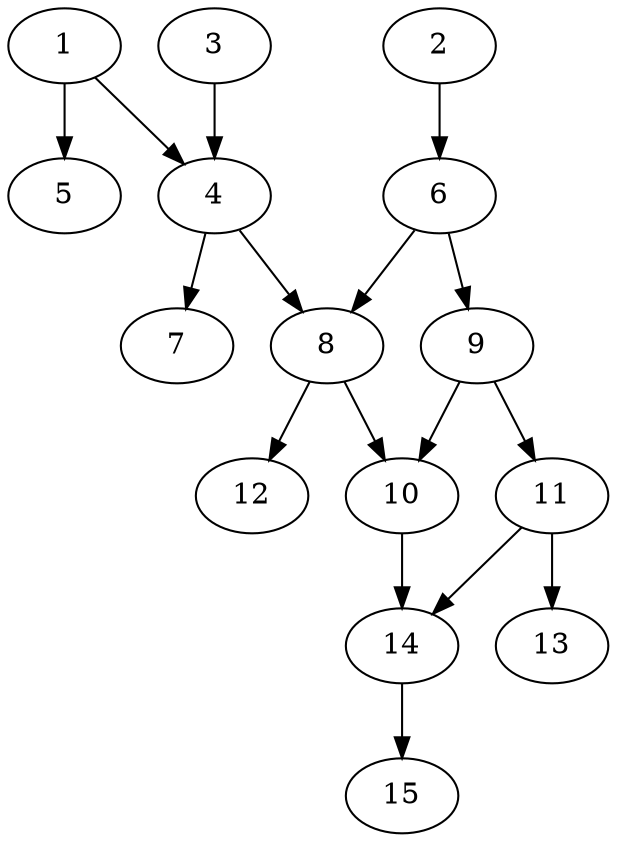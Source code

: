 // DAG automatically generated by daggen at Thu Oct  3 13:59:27 2019
// ./daggen --dot -n 15 --ccr 0.5 --fat 0.5 --regular 0.9 --density 0.6 --mindata 5242880 --maxdata 52428800 
digraph G {
  1 [size="77834240", alpha="0.02", expect_size="38917120"] 
  1 -> 4 [size ="38917120"]
  1 -> 5 [size ="38917120"]
  2 [size="72904704", alpha="0.07", expect_size="36452352"] 
  2 -> 6 [size ="36452352"]
  3 [size="77316096", alpha="0.18", expect_size="38658048"] 
  3 -> 4 [size ="38658048"]
  4 [size="93814784", alpha="0.16", expect_size="46907392"] 
  4 -> 7 [size ="46907392"]
  4 -> 8 [size ="46907392"]
  5 [size="26204160", alpha="0.19", expect_size="13102080"] 
  6 [size="85960704", alpha="0.17", expect_size="42980352"] 
  6 -> 8 [size ="42980352"]
  6 -> 9 [size ="42980352"]
  7 [size="36732928", alpha="0.07", expect_size="18366464"] 
  8 [size="20168704", alpha="0.01", expect_size="10084352"] 
  8 -> 10 [size ="10084352"]
  8 -> 12 [size ="10084352"]
  9 [size="89344000", alpha="0.17", expect_size="44672000"] 
  9 -> 10 [size ="44672000"]
  9 -> 11 [size ="44672000"]
  10 [size="57335808", alpha="0.19", expect_size="28667904"] 
  10 -> 14 [size ="28667904"]
  11 [size="100646912", alpha="0.10", expect_size="50323456"] 
  11 -> 13 [size ="50323456"]
  11 -> 14 [size ="50323456"]
  12 [size="15874048", alpha="0.02", expect_size="7937024"] 
  13 [size="49047552", alpha="0.01", expect_size="24523776"] 
  14 [size="39899136", alpha="0.01", expect_size="19949568"] 
  14 -> 15 [size ="19949568"]
  15 [size="20031488", alpha="0.04", expect_size="10015744"] 
}

